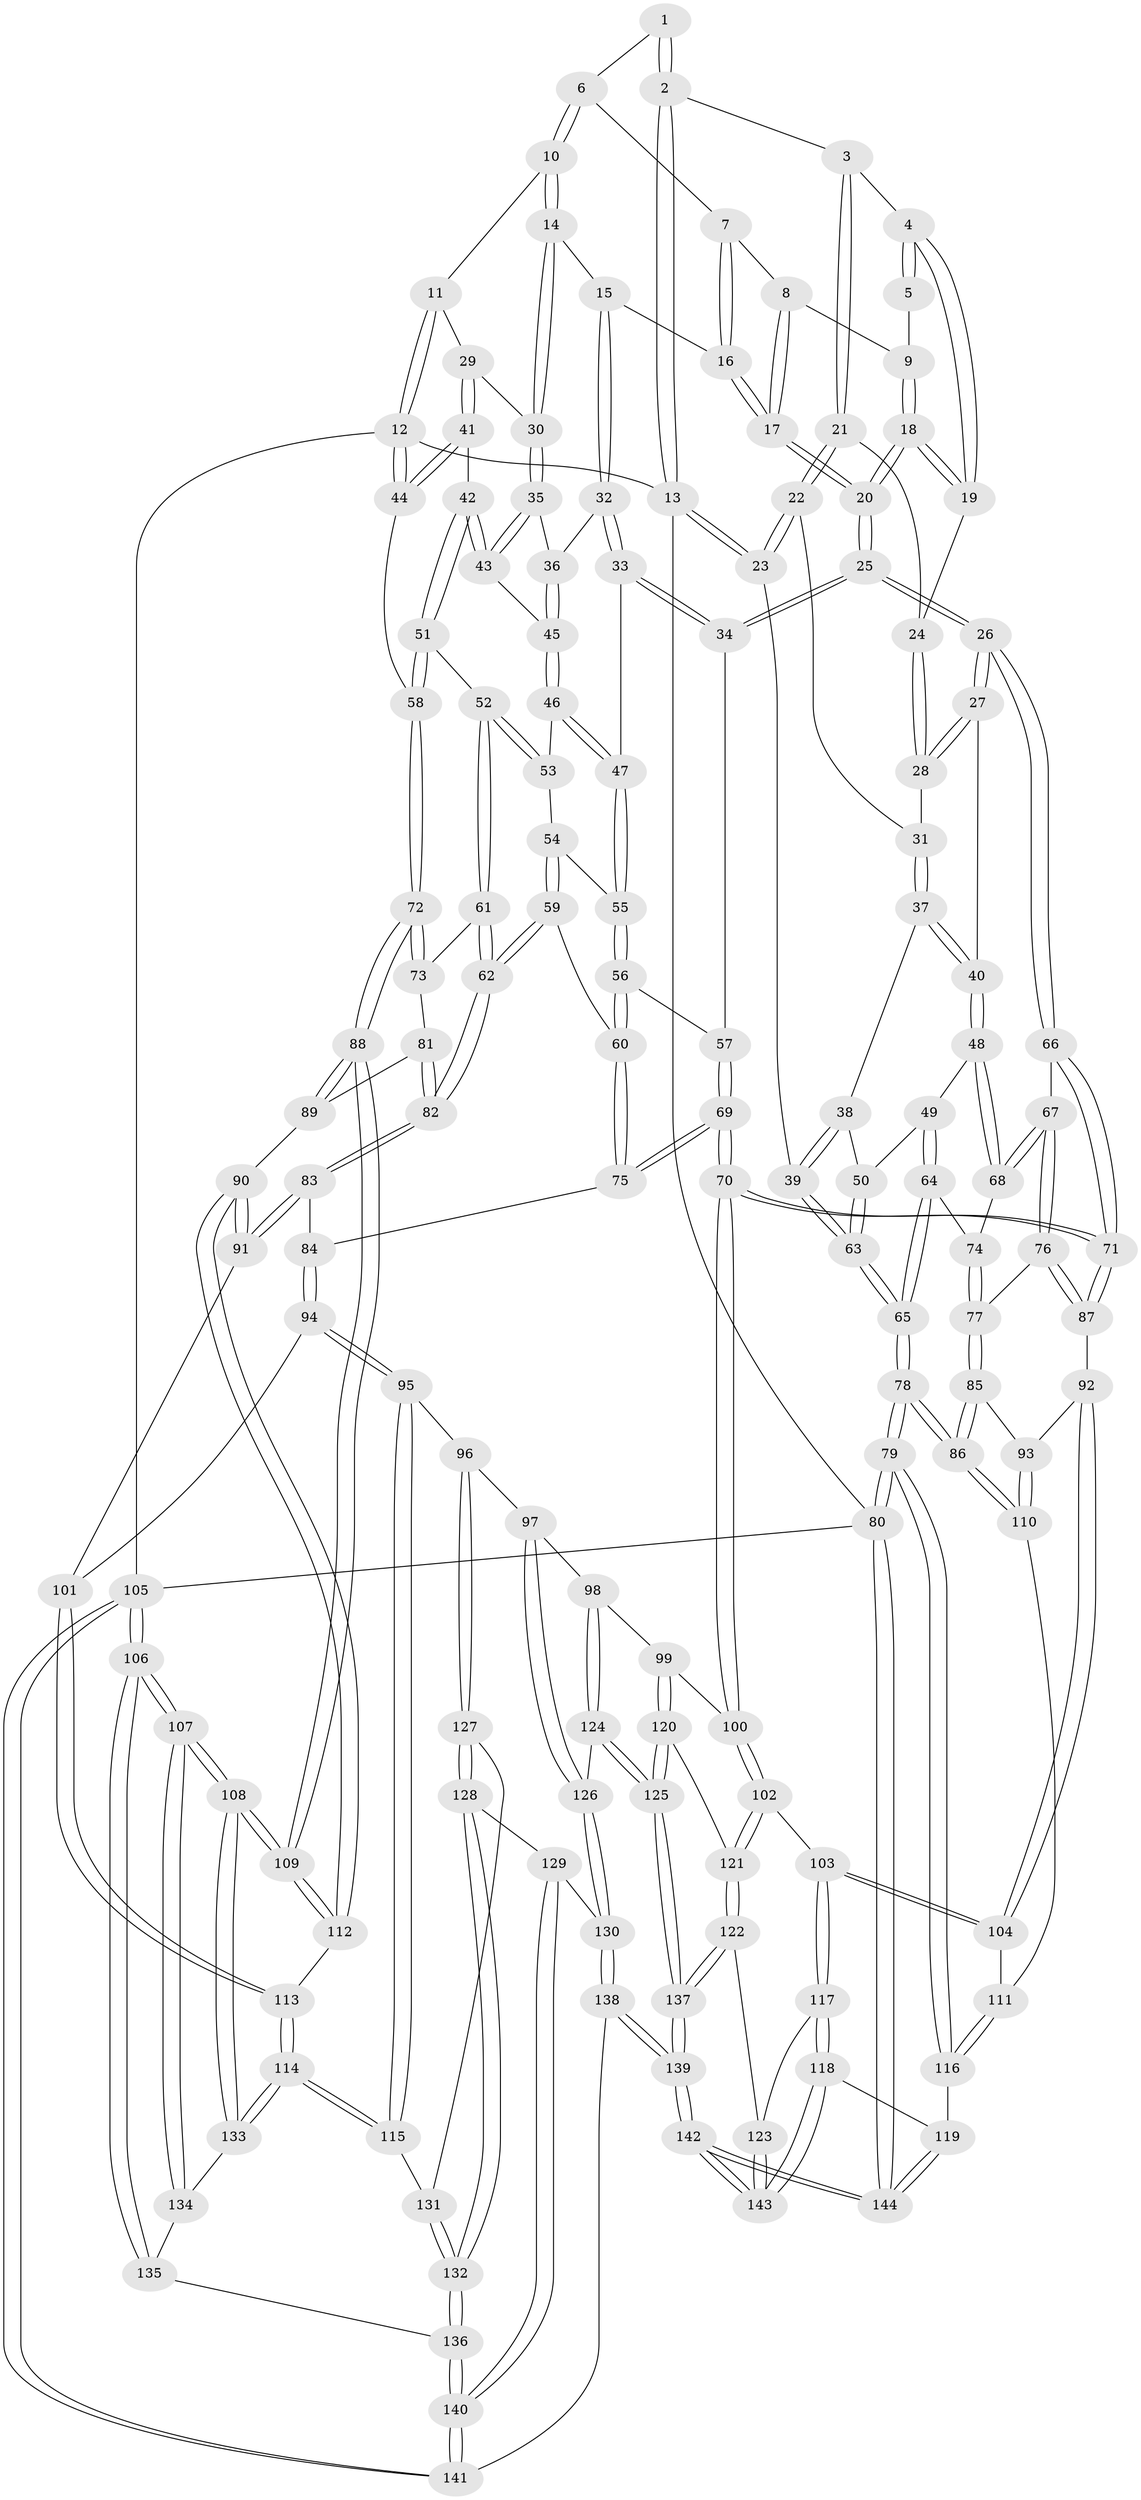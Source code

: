 // Generated by graph-tools (version 1.1) at 2025/11/02/27/25 16:11:53]
// undirected, 144 vertices, 357 edges
graph export_dot {
graph [start="1"]
  node [color=gray90,style=filled];
  1 [pos="+0.3858585062469207+0"];
  2 [pos="+0.12116309226854302+0"];
  3 [pos="+0.17795109911995155+0"];
  4 [pos="+0.3515954672681733+0.04151559896581952"];
  5 [pos="+0.3846855728346108+0"];
  6 [pos="+0.5658156062393733+0"];
  7 [pos="+0.5054791142750603+0"];
  8 [pos="+0.4949639541591196+0.010468787267857499"];
  9 [pos="+0.4373611132702618+0.039397205810844355"];
  10 [pos="+0.7751376134331625+0"];
  11 [pos="+1+0"];
  12 [pos="+1+0"];
  13 [pos="+0+0"];
  14 [pos="+0.7215002436101753+0.007204332057614956"];
  15 [pos="+0.648645101032693+0.09922120414069757"];
  16 [pos="+0.5697457188002177+0.11246597072364391"];
  17 [pos="+0.48097521281133865+0.15824952754120733"];
  18 [pos="+0.42107609403761925+0.08692824072058654"];
  19 [pos="+0.35471812348458587+0.06685996957678884"];
  20 [pos="+0.475136307841372+0.16256168342580748"];
  21 [pos="+0.18315307878341847+0.05722607616454408"];
  22 [pos="+0.1737233732661832+0.10062425760018269"];
  23 [pos="+0+0.14920103733347378"];
  24 [pos="+0.3443531045807497+0.07530824111502678"];
  25 [pos="+0.429507202770467+0.29823503932005163"];
  26 [pos="+0.415445789950972+0.30390064308707"];
  27 [pos="+0.39230496269600895+0.2961447211812831"];
  28 [pos="+0.3163172956757365+0.16242062533947774"];
  29 [pos="+0.8806729115373532+0.16465899149746044"];
  30 [pos="+0.8119597281025068+0.14928860836279345"];
  31 [pos="+0.17504078591298558+0.10473166398620291"];
  32 [pos="+0.6610120642029745+0.19975144767346328"];
  33 [pos="+0.611600958230528+0.2970275011080813"];
  34 [pos="+0.47763862023898546+0.31150996272173154"];
  35 [pos="+0.7805084704947828+0.2178742806236611"];
  36 [pos="+0.681221946161113+0.2060780723234472"];
  37 [pos="+0.16311383217897396+0.21197053047955491"];
  38 [pos="+0.1355239505538537+0.24126562338613394"];
  39 [pos="+0+0.18044258616676062"];
  40 [pos="+0.35744950948947624+0.2985222384319995"];
  41 [pos="+0.9118085056243553+0.19169308041481228"];
  42 [pos="+0.9080518187965577+0.3126745483955175"];
  43 [pos="+0.7906009344469902+0.2623971678665268"];
  44 [pos="+1+0"];
  45 [pos="+0.7524606806708766+0.295149350063571"];
  46 [pos="+0.7459687870216662+0.3039758769085248"];
  47 [pos="+0.6534287980353679+0.32957273369663787"];
  48 [pos="+0.1662170389943695+0.39571735862380386"];
  49 [pos="+0.1349557663584673+0.353966824236522"];
  50 [pos="+0.13360652924701708+0.3499294146776053"];
  51 [pos="+0.9228209950711889+0.3410353888423139"];
  52 [pos="+0.8375657047263462+0.3983141119625271"];
  53 [pos="+0.776115117948275+0.35795455023371164"];
  54 [pos="+0.7047041494966777+0.39344211809217516"];
  55 [pos="+0.6574731050080036+0.34169169975206953"];
  56 [pos="+0.6205403699416148+0.4541338905289184"];
  57 [pos="+0.5353826796375046+0.4021827508673719"];
  58 [pos="+1+0.4406959233773119"];
  59 [pos="+0.7383128637351044+0.4810887436664832"];
  60 [pos="+0.6383614338940544+0.49920267505105315"];
  61 [pos="+0.8224897977815773+0.42549903802288735"];
  62 [pos="+0.7487273024731923+0.48488434473109704"];
  63 [pos="+0+0.21426181258962032"];
  64 [pos="+0+0.42808963566708597"];
  65 [pos="+0+0.4094897164979659"];
  66 [pos="+0.38104009531711364+0.48714579448957007"];
  67 [pos="+0.18090292603048175+0.4655324800131034"];
  68 [pos="+0.16458253662440572+0.43157702796793757"];
  69 [pos="+0.5388595501084233+0.583553384112857"];
  70 [pos="+0.4405208759203895+0.6194052287628221"];
  71 [pos="+0.4084626841527441+0.5879651113335956"];
  72 [pos="+1+0.4479010624520326"];
  73 [pos="+0.8894250206761085+0.5125337843404835"];
  74 [pos="+0.028112468703396596+0.4721114994513774"];
  75 [pos="+0.5743455154817095+0.5796769367444428"];
  76 [pos="+0.16815461002743692+0.5648819582959367"];
  77 [pos="+0.07801423960500323+0.5885768524283317"];
  78 [pos="+0+0.6939648535751276"];
  79 [pos="+0+1"];
  80 [pos="+0+1"];
  81 [pos="+0.8384057366408473+0.5749869374752291"];
  82 [pos="+0.780846306229463+0.56599273851689"];
  83 [pos="+0.7463506675594137+0.6180019287806959"];
  84 [pos="+0.5954754011895724+0.5951540524979427"];
  85 [pos="+0.04621701521532484+0.6200428315829879"];
  86 [pos="+0+0.6814414288579923"];
  87 [pos="+0.21735170854601724+0.6184111748026627"];
  88 [pos="+1+0.6417814700465359"];
  89 [pos="+0.8525054928432114+0.5887966840250204"];
  90 [pos="+0.8681126506149178+0.7219533639697311"];
  91 [pos="+0.7489215574205861+0.6606870398204469"];
  92 [pos="+0.2152257477959024+0.6281629073540567"];
  93 [pos="+0.10759171533769644+0.6957772406856038"];
  94 [pos="+0.6517117461566153+0.7129387908492264"];
  95 [pos="+0.6398061982184907+0.7348684713782456"];
  96 [pos="+0.5885563055557582+0.7681866340553559"];
  97 [pos="+0.5743444389002835+0.7651084452440545"];
  98 [pos="+0.5189759660041139+0.742679369308799"];
  99 [pos="+0.44577744236531014+0.6716911061006997"];
  100 [pos="+0.4398913717384983+0.6453368226670037"];
  101 [pos="+0.7241783109427548+0.6967064054501888"];
  102 [pos="+0.2502866656050115+0.7535511158240525"];
  103 [pos="+0.2386706929164459+0.7484562618408662"];
  104 [pos="+0.2217705977862744+0.7283421418116691"];
  105 [pos="+1+1"];
  106 [pos="+1+1"];
  107 [pos="+1+1"];
  108 [pos="+1+0.9606852856566328"];
  109 [pos="+1+0.9147372412201361"];
  110 [pos="+0.11219424978296913+0.7504826784929362"];
  111 [pos="+0.11288007948606389+0.7515342288651814"];
  112 [pos="+0.9009380268664672+0.7656282923280313"];
  113 [pos="+0.7579506124706922+0.796611633117508"];
  114 [pos="+0.737264042708924+0.819601832063361"];
  115 [pos="+0.7168967207045133+0.8164718900112208"];
  116 [pos="+0.09576534005860267+0.8711057364646112"];
  117 [pos="+0.15404256127839563+0.8675210523472383"];
  118 [pos="+0.12913650632538606+0.8765361172368118"];
  119 [pos="+0.12689965547245866+0.8766777940259135"];
  120 [pos="+0.4153041087970881+0.7471136606323983"];
  121 [pos="+0.29850636593644414+0.8231873463274153"];
  122 [pos="+0.2977074866922081+0.8560988653395825"];
  123 [pos="+0.25339961971468417+0.8735068866409199"];
  124 [pos="+0.5008819207536231+0.8606331213140274"];
  125 [pos="+0.4296371952074428+0.8956107748093994"];
  126 [pos="+0.5363631460121464+0.8690960315461782"];
  127 [pos="+0.6079270071263989+0.8129930571908268"];
  128 [pos="+0.5861636259434375+0.8684729856171173"];
  129 [pos="+0.5606187802952605+0.8748774192419807"];
  130 [pos="+0.5456752932204648+0.8744785645700914"];
  131 [pos="+0.6591868033883052+0.8353436933026271"];
  132 [pos="+0.6431858268177704+0.9226408023496527"];
  133 [pos="+0.7414396641691201+0.8472149921000208"];
  134 [pos="+0.7416085018941181+0.8863094473014963"];
  135 [pos="+0.6952051915766643+0.9382239272112991"];
  136 [pos="+0.6556774444361197+0.9546757815624275"];
  137 [pos="+0.3967410085984848+0.9561477099687307"];
  138 [pos="+0.4902300679001908+1"];
  139 [pos="+0.41685000433896063+1"];
  140 [pos="+0.6036663211719229+1"];
  141 [pos="+0.5249561992453826+1"];
  142 [pos="+0.3413725777968371+1"];
  143 [pos="+0.23586831011330886+0.971360938267594"];
  144 [pos="+0.26751001998246166+1"];
  1 -- 2;
  1 -- 2;
  1 -- 6;
  2 -- 3;
  2 -- 13;
  2 -- 13;
  3 -- 4;
  3 -- 21;
  3 -- 21;
  4 -- 5;
  4 -- 5;
  4 -- 19;
  4 -- 19;
  5 -- 9;
  6 -- 7;
  6 -- 10;
  6 -- 10;
  7 -- 8;
  7 -- 16;
  7 -- 16;
  8 -- 9;
  8 -- 17;
  8 -- 17;
  9 -- 18;
  9 -- 18;
  10 -- 11;
  10 -- 14;
  10 -- 14;
  11 -- 12;
  11 -- 12;
  11 -- 29;
  12 -- 13;
  12 -- 44;
  12 -- 44;
  12 -- 105;
  13 -- 23;
  13 -- 23;
  13 -- 80;
  14 -- 15;
  14 -- 30;
  14 -- 30;
  15 -- 16;
  15 -- 32;
  15 -- 32;
  16 -- 17;
  16 -- 17;
  17 -- 20;
  17 -- 20;
  18 -- 19;
  18 -- 19;
  18 -- 20;
  18 -- 20;
  19 -- 24;
  20 -- 25;
  20 -- 25;
  21 -- 22;
  21 -- 22;
  21 -- 24;
  22 -- 23;
  22 -- 23;
  22 -- 31;
  23 -- 39;
  24 -- 28;
  24 -- 28;
  25 -- 26;
  25 -- 26;
  25 -- 34;
  25 -- 34;
  26 -- 27;
  26 -- 27;
  26 -- 66;
  26 -- 66;
  27 -- 28;
  27 -- 28;
  27 -- 40;
  28 -- 31;
  29 -- 30;
  29 -- 41;
  29 -- 41;
  30 -- 35;
  30 -- 35;
  31 -- 37;
  31 -- 37;
  32 -- 33;
  32 -- 33;
  32 -- 36;
  33 -- 34;
  33 -- 34;
  33 -- 47;
  34 -- 57;
  35 -- 36;
  35 -- 43;
  35 -- 43;
  36 -- 45;
  36 -- 45;
  37 -- 38;
  37 -- 40;
  37 -- 40;
  38 -- 39;
  38 -- 39;
  38 -- 50;
  39 -- 63;
  39 -- 63;
  40 -- 48;
  40 -- 48;
  41 -- 42;
  41 -- 44;
  41 -- 44;
  42 -- 43;
  42 -- 43;
  42 -- 51;
  42 -- 51;
  43 -- 45;
  44 -- 58;
  45 -- 46;
  45 -- 46;
  46 -- 47;
  46 -- 47;
  46 -- 53;
  47 -- 55;
  47 -- 55;
  48 -- 49;
  48 -- 68;
  48 -- 68;
  49 -- 50;
  49 -- 64;
  49 -- 64;
  50 -- 63;
  50 -- 63;
  51 -- 52;
  51 -- 58;
  51 -- 58;
  52 -- 53;
  52 -- 53;
  52 -- 61;
  52 -- 61;
  53 -- 54;
  54 -- 55;
  54 -- 59;
  54 -- 59;
  55 -- 56;
  55 -- 56;
  56 -- 57;
  56 -- 60;
  56 -- 60;
  57 -- 69;
  57 -- 69;
  58 -- 72;
  58 -- 72;
  59 -- 60;
  59 -- 62;
  59 -- 62;
  60 -- 75;
  60 -- 75;
  61 -- 62;
  61 -- 62;
  61 -- 73;
  62 -- 82;
  62 -- 82;
  63 -- 65;
  63 -- 65;
  64 -- 65;
  64 -- 65;
  64 -- 74;
  65 -- 78;
  65 -- 78;
  66 -- 67;
  66 -- 71;
  66 -- 71;
  67 -- 68;
  67 -- 68;
  67 -- 76;
  67 -- 76;
  68 -- 74;
  69 -- 70;
  69 -- 70;
  69 -- 75;
  69 -- 75;
  70 -- 71;
  70 -- 71;
  70 -- 100;
  70 -- 100;
  71 -- 87;
  71 -- 87;
  72 -- 73;
  72 -- 73;
  72 -- 88;
  72 -- 88;
  73 -- 81;
  74 -- 77;
  74 -- 77;
  75 -- 84;
  76 -- 77;
  76 -- 87;
  76 -- 87;
  77 -- 85;
  77 -- 85;
  78 -- 79;
  78 -- 79;
  78 -- 86;
  78 -- 86;
  79 -- 80;
  79 -- 80;
  79 -- 116;
  79 -- 116;
  80 -- 144;
  80 -- 144;
  80 -- 105;
  81 -- 82;
  81 -- 82;
  81 -- 89;
  82 -- 83;
  82 -- 83;
  83 -- 84;
  83 -- 91;
  83 -- 91;
  84 -- 94;
  84 -- 94;
  85 -- 86;
  85 -- 86;
  85 -- 93;
  86 -- 110;
  86 -- 110;
  87 -- 92;
  88 -- 89;
  88 -- 89;
  88 -- 109;
  88 -- 109;
  89 -- 90;
  90 -- 91;
  90 -- 91;
  90 -- 112;
  90 -- 112;
  91 -- 101;
  92 -- 93;
  92 -- 104;
  92 -- 104;
  93 -- 110;
  93 -- 110;
  94 -- 95;
  94 -- 95;
  94 -- 101;
  95 -- 96;
  95 -- 115;
  95 -- 115;
  96 -- 97;
  96 -- 127;
  96 -- 127;
  97 -- 98;
  97 -- 126;
  97 -- 126;
  98 -- 99;
  98 -- 124;
  98 -- 124;
  99 -- 100;
  99 -- 120;
  99 -- 120;
  100 -- 102;
  100 -- 102;
  101 -- 113;
  101 -- 113;
  102 -- 103;
  102 -- 121;
  102 -- 121;
  103 -- 104;
  103 -- 104;
  103 -- 117;
  103 -- 117;
  104 -- 111;
  105 -- 106;
  105 -- 106;
  105 -- 141;
  105 -- 141;
  106 -- 107;
  106 -- 107;
  106 -- 135;
  106 -- 135;
  107 -- 108;
  107 -- 108;
  107 -- 134;
  107 -- 134;
  108 -- 109;
  108 -- 109;
  108 -- 133;
  108 -- 133;
  109 -- 112;
  109 -- 112;
  110 -- 111;
  111 -- 116;
  111 -- 116;
  112 -- 113;
  113 -- 114;
  113 -- 114;
  114 -- 115;
  114 -- 115;
  114 -- 133;
  114 -- 133;
  115 -- 131;
  116 -- 119;
  117 -- 118;
  117 -- 118;
  117 -- 123;
  118 -- 119;
  118 -- 143;
  118 -- 143;
  119 -- 144;
  119 -- 144;
  120 -- 121;
  120 -- 125;
  120 -- 125;
  121 -- 122;
  121 -- 122;
  122 -- 123;
  122 -- 137;
  122 -- 137;
  123 -- 143;
  123 -- 143;
  124 -- 125;
  124 -- 125;
  124 -- 126;
  125 -- 137;
  125 -- 137;
  126 -- 130;
  126 -- 130;
  127 -- 128;
  127 -- 128;
  127 -- 131;
  128 -- 129;
  128 -- 132;
  128 -- 132;
  129 -- 130;
  129 -- 140;
  129 -- 140;
  130 -- 138;
  130 -- 138;
  131 -- 132;
  131 -- 132;
  132 -- 136;
  132 -- 136;
  133 -- 134;
  134 -- 135;
  135 -- 136;
  136 -- 140;
  136 -- 140;
  137 -- 139;
  137 -- 139;
  138 -- 139;
  138 -- 139;
  138 -- 141;
  139 -- 142;
  139 -- 142;
  140 -- 141;
  140 -- 141;
  142 -- 143;
  142 -- 143;
  142 -- 144;
  142 -- 144;
}
